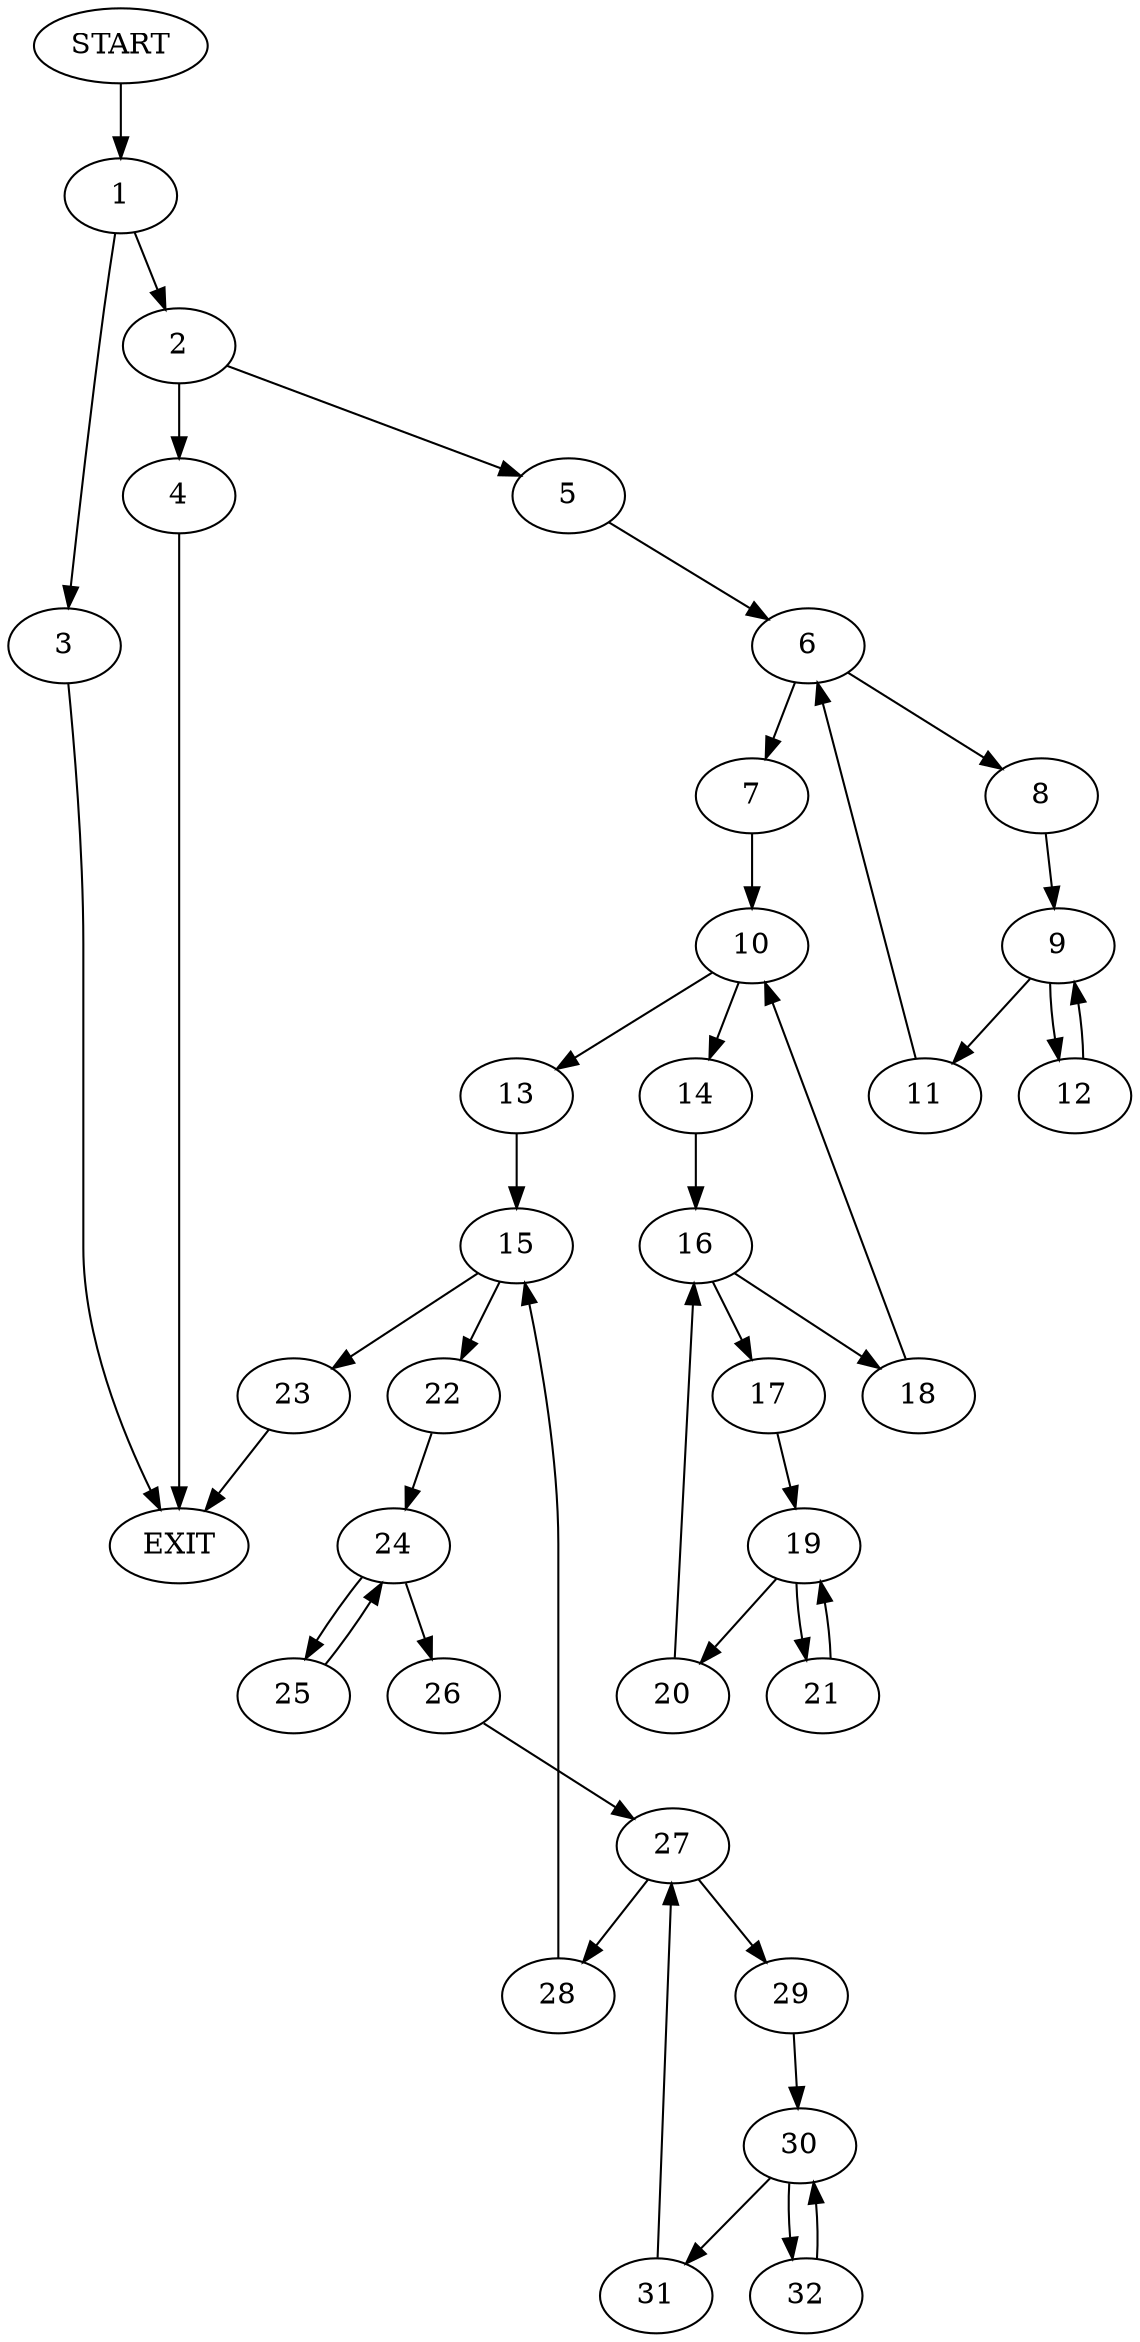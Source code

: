 digraph {
0 [label="START"]
33 [label="EXIT"]
0 -> 1
1 -> 2
1 -> 3
2 -> 4
2 -> 5
3 -> 33
4 -> 33
5 -> 6
6 -> 7
6 -> 8
8 -> 9
7 -> 10
9 -> 11
9 -> 12
11 -> 6
12 -> 9
10 -> 13
10 -> 14
13 -> 15
14 -> 16
16 -> 17
16 -> 18
18 -> 10
17 -> 19
19 -> 20
19 -> 21
20 -> 16
21 -> 19
15 -> 22
15 -> 23
23 -> 33
22 -> 24
24 -> 25
24 -> 26
26 -> 27
25 -> 24
27 -> 28
27 -> 29
29 -> 30
28 -> 15
30 -> 31
30 -> 32
32 -> 30
31 -> 27
}
